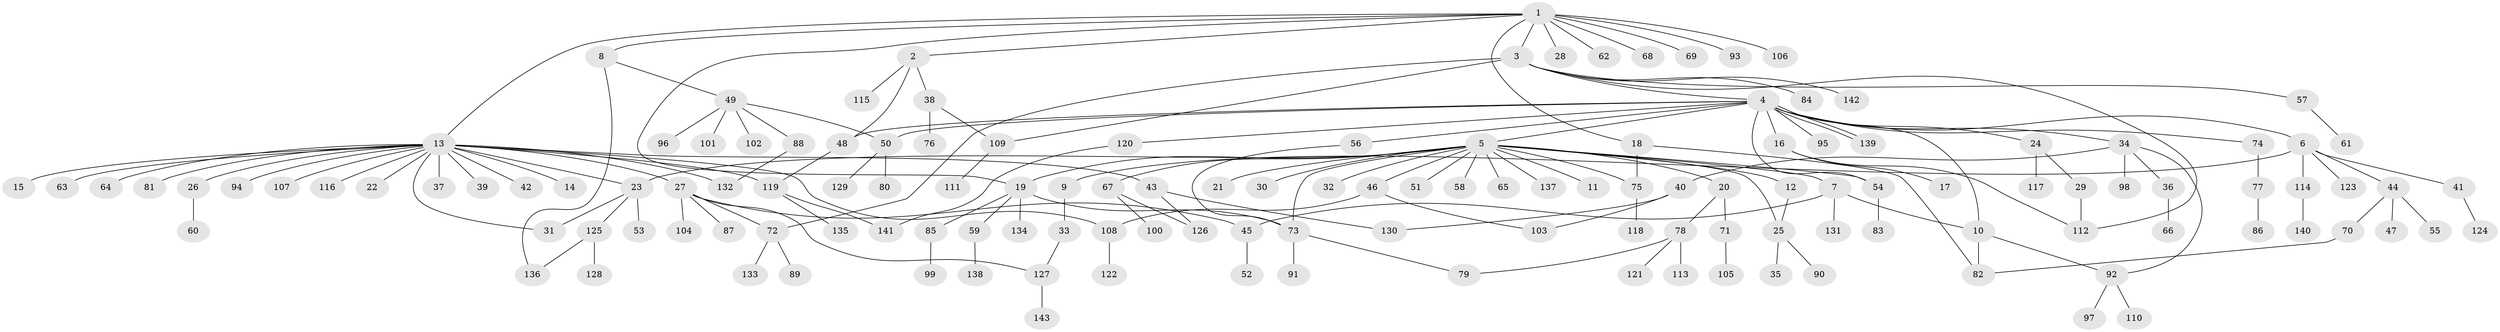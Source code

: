 // coarse degree distribution, {6: 0.06818181818181818, 3: 0.13636363636363635, 10: 0.022727272727272728, 12: 0.022727272727272728, 5: 0.11363636363636363, 2: 0.3409090909090909, 8: 0.022727272727272728, 1: 0.20454545454545456, 4: 0.06818181818181818}
// Generated by graph-tools (version 1.1) at 2025/50/03/04/25 22:50:42]
// undirected, 143 vertices, 172 edges
graph export_dot {
  node [color=gray90,style=filled];
  1;
  2;
  3;
  4;
  5;
  6;
  7;
  8;
  9;
  10;
  11;
  12;
  13;
  14;
  15;
  16;
  17;
  18;
  19;
  20;
  21;
  22;
  23;
  24;
  25;
  26;
  27;
  28;
  29;
  30;
  31;
  32;
  33;
  34;
  35;
  36;
  37;
  38;
  39;
  40;
  41;
  42;
  43;
  44;
  45;
  46;
  47;
  48;
  49;
  50;
  51;
  52;
  53;
  54;
  55;
  56;
  57;
  58;
  59;
  60;
  61;
  62;
  63;
  64;
  65;
  66;
  67;
  68;
  69;
  70;
  71;
  72;
  73;
  74;
  75;
  76;
  77;
  78;
  79;
  80;
  81;
  82;
  83;
  84;
  85;
  86;
  87;
  88;
  89;
  90;
  91;
  92;
  93;
  94;
  95;
  96;
  97;
  98;
  99;
  100;
  101;
  102;
  103;
  104;
  105;
  106;
  107;
  108;
  109;
  110;
  111;
  112;
  113;
  114;
  115;
  116;
  117;
  118;
  119;
  120;
  121;
  122;
  123;
  124;
  125;
  126;
  127;
  128;
  129;
  130;
  131;
  132;
  133;
  134;
  135;
  136;
  137;
  138;
  139;
  140;
  141;
  142;
  143;
  1 -- 2;
  1 -- 3;
  1 -- 8;
  1 -- 13;
  1 -- 18;
  1 -- 19;
  1 -- 28;
  1 -- 62;
  1 -- 68;
  1 -- 69;
  1 -- 93;
  1 -- 106;
  2 -- 38;
  2 -- 48;
  2 -- 115;
  3 -- 4;
  3 -- 57;
  3 -- 72;
  3 -- 84;
  3 -- 109;
  3 -- 112;
  3 -- 142;
  4 -- 5;
  4 -- 6;
  4 -- 10;
  4 -- 16;
  4 -- 24;
  4 -- 34;
  4 -- 48;
  4 -- 50;
  4 -- 54;
  4 -- 56;
  4 -- 74;
  4 -- 95;
  4 -- 120;
  4 -- 139;
  4 -- 139;
  5 -- 7;
  5 -- 11;
  5 -- 12;
  5 -- 19;
  5 -- 20;
  5 -- 21;
  5 -- 23;
  5 -- 25;
  5 -- 30;
  5 -- 32;
  5 -- 46;
  5 -- 51;
  5 -- 54;
  5 -- 58;
  5 -- 65;
  5 -- 67;
  5 -- 73;
  5 -- 75;
  5 -- 137;
  6 -- 9;
  6 -- 41;
  6 -- 44;
  6 -- 114;
  6 -- 123;
  7 -- 10;
  7 -- 45;
  7 -- 131;
  8 -- 49;
  8 -- 136;
  9 -- 33;
  10 -- 82;
  10 -- 92;
  12 -- 25;
  13 -- 14;
  13 -- 15;
  13 -- 22;
  13 -- 23;
  13 -- 26;
  13 -- 27;
  13 -- 31;
  13 -- 37;
  13 -- 39;
  13 -- 42;
  13 -- 43;
  13 -- 63;
  13 -- 64;
  13 -- 81;
  13 -- 94;
  13 -- 107;
  13 -- 108;
  13 -- 116;
  13 -- 119;
  13 -- 132;
  16 -- 17;
  16 -- 112;
  18 -- 75;
  18 -- 82;
  19 -- 59;
  19 -- 73;
  19 -- 85;
  19 -- 134;
  20 -- 71;
  20 -- 78;
  23 -- 31;
  23 -- 53;
  23 -- 125;
  24 -- 29;
  24 -- 117;
  25 -- 35;
  25 -- 90;
  26 -- 60;
  27 -- 45;
  27 -- 72;
  27 -- 87;
  27 -- 104;
  27 -- 127;
  29 -- 112;
  33 -- 127;
  34 -- 36;
  34 -- 40;
  34 -- 92;
  34 -- 98;
  36 -- 66;
  38 -- 76;
  38 -- 109;
  40 -- 103;
  40 -- 130;
  41 -- 124;
  43 -- 126;
  43 -- 130;
  44 -- 47;
  44 -- 55;
  44 -- 70;
  45 -- 52;
  46 -- 103;
  46 -- 108;
  48 -- 119;
  49 -- 50;
  49 -- 88;
  49 -- 96;
  49 -- 101;
  49 -- 102;
  50 -- 80;
  50 -- 129;
  54 -- 83;
  56 -- 73;
  57 -- 61;
  59 -- 138;
  67 -- 100;
  67 -- 126;
  70 -- 82;
  71 -- 105;
  72 -- 89;
  72 -- 133;
  73 -- 79;
  73 -- 91;
  74 -- 77;
  75 -- 118;
  77 -- 86;
  78 -- 79;
  78 -- 113;
  78 -- 121;
  85 -- 99;
  88 -- 132;
  92 -- 97;
  92 -- 110;
  108 -- 122;
  109 -- 111;
  114 -- 140;
  119 -- 135;
  119 -- 141;
  120 -- 141;
  125 -- 128;
  125 -- 136;
  127 -- 143;
}
